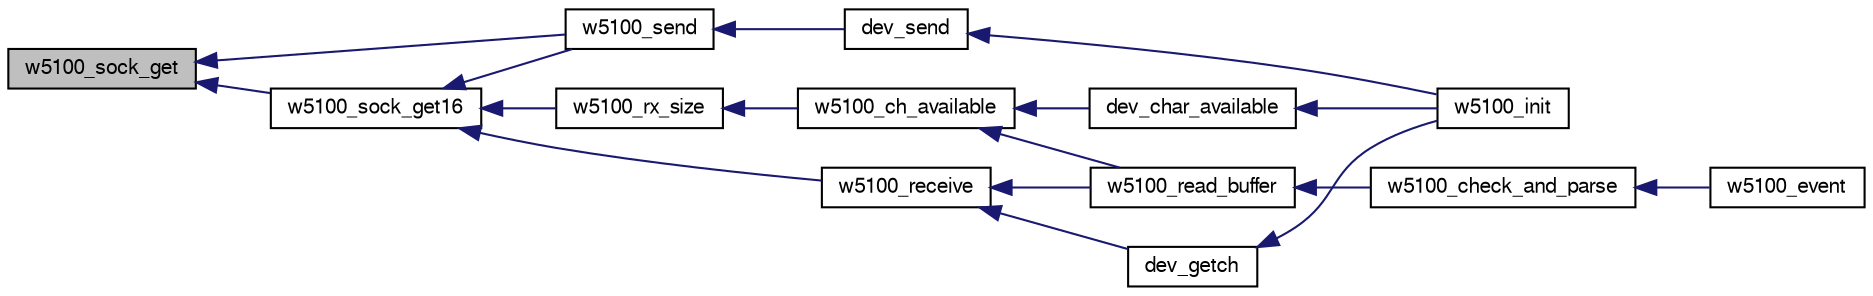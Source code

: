 digraph "w5100_sock_get"
{
  edge [fontname="FreeSans",fontsize="10",labelfontname="FreeSans",labelfontsize="10"];
  node [fontname="FreeSans",fontsize="10",shape=record];
  rankdir="LR";
  Node1 [label="w5100_sock_get",height=0.2,width=0.4,color="black", fillcolor="grey75", style="filled", fontcolor="black"];
  Node1 -> Node2 [dir="back",color="midnightblue",fontsize="10",style="solid",fontname="FreeSans"];
  Node2 [label="w5100_send",height=0.2,width=0.4,color="black", fillcolor="white", style="filled",URL="$w5100_8h.html#a53e5379a5746a3b67460fe3afc1983cc"];
  Node2 -> Node3 [dir="back",color="midnightblue",fontsize="10",style="solid",fontname="FreeSans"];
  Node3 [label="dev_send",height=0.2,width=0.4,color="black", fillcolor="white", style="filled",URL="$w5100_8c.html#ae0220ed6f4f83a3e5468912071278434"];
  Node3 -> Node4 [dir="back",color="midnightblue",fontsize="10",style="solid",fontname="FreeSans"];
  Node4 [label="w5100_init",height=0.2,width=0.4,color="black", fillcolor="white", style="filled",URL="$w5100_8h.html#a3a4ec6731e43710788d3e51f7749259c"];
  Node1 -> Node5 [dir="back",color="midnightblue",fontsize="10",style="solid",fontname="FreeSans"];
  Node5 [label="w5100_sock_get16",height=0.2,width=0.4,color="black", fillcolor="white", style="filled",URL="$w5100_8c.html#ac3249d8a1bb38835870a1fc6a8c61524"];
  Node5 -> Node2 [dir="back",color="midnightblue",fontsize="10",style="solid",fontname="FreeSans"];
  Node5 -> Node6 [dir="back",color="midnightblue",fontsize="10",style="solid",fontname="FreeSans"];
  Node6 [label="w5100_rx_size",height=0.2,width=0.4,color="black", fillcolor="white", style="filled",URL="$w5100_8h.html#a834e87b2f3c3cd190eee04e2c9162d92"];
  Node6 -> Node7 [dir="back",color="midnightblue",fontsize="10",style="solid",fontname="FreeSans"];
  Node7 [label="w5100_ch_available",height=0.2,width=0.4,color="black", fillcolor="white", style="filled",URL="$w5100_8h.html#aa03fab8432b75178c2d37da11f8444f3"];
  Node7 -> Node8 [dir="back",color="midnightblue",fontsize="10",style="solid",fontname="FreeSans"];
  Node8 [label="dev_char_available",height=0.2,width=0.4,color="black", fillcolor="white", style="filled",URL="$w5100_8c.html#ac607c7e302a7a46608bf2c3897940f09"];
  Node8 -> Node4 [dir="back",color="midnightblue",fontsize="10",style="solid",fontname="FreeSans"];
  Node7 -> Node9 [dir="back",color="midnightblue",fontsize="10",style="solid",fontname="FreeSans"];
  Node9 [label="w5100_read_buffer",height=0.2,width=0.4,color="black", fillcolor="white", style="filled",URL="$w5100_8h.html#a2ae213a79bee0946b566b34f16fa543c"];
  Node9 -> Node10 [dir="back",color="midnightblue",fontsize="10",style="solid",fontname="FreeSans"];
  Node10 [label="w5100_check_and_parse",height=0.2,width=0.4,color="black", fillcolor="white", style="filled",URL="$w5100_8h.html#afdd593c03d1555eeaeb9252463c6d8e4"];
  Node10 -> Node11 [dir="back",color="midnightblue",fontsize="10",style="solid",fontname="FreeSans"];
  Node11 [label="w5100_event",height=0.2,width=0.4,color="black", fillcolor="white", style="filled",URL="$w5100_8h.html#a7266971e7bc00efad150ab73bbfc8c29"];
  Node5 -> Node12 [dir="back",color="midnightblue",fontsize="10",style="solid",fontname="FreeSans"];
  Node12 [label="w5100_receive",height=0.2,width=0.4,color="black", fillcolor="white", style="filled",URL="$w5100_8h.html#abf3016ffe8faf50c1bf56f6f21ceb261"];
  Node12 -> Node13 [dir="back",color="midnightblue",fontsize="10",style="solid",fontname="FreeSans"];
  Node13 [label="dev_getch",height=0.2,width=0.4,color="black", fillcolor="white", style="filled",URL="$w5100_8c.html#ab67a98be34d00c997637455e114f8ce3"];
  Node13 -> Node4 [dir="back",color="midnightblue",fontsize="10",style="solid",fontname="FreeSans"];
  Node12 -> Node9 [dir="back",color="midnightblue",fontsize="10",style="solid",fontname="FreeSans"];
}
